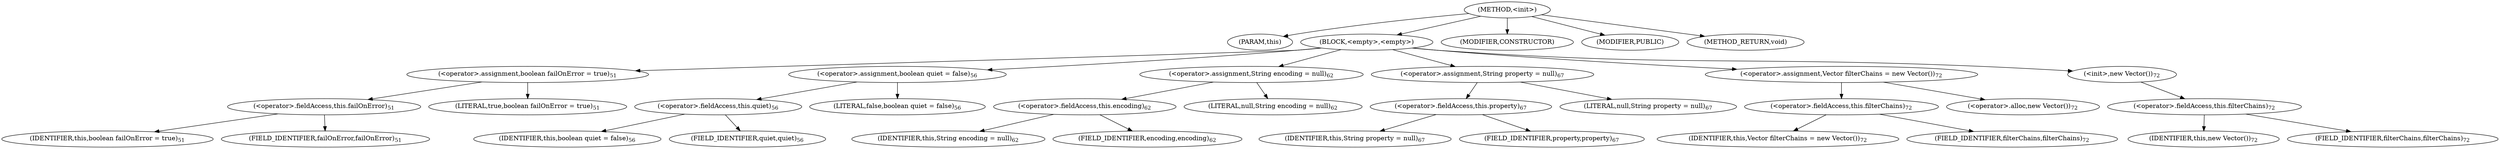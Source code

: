 digraph "&lt;init&gt;" {  
"481" [label = <(METHOD,&lt;init&gt;)> ]
"482" [label = <(PARAM,this)> ]
"483" [label = <(BLOCK,&lt;empty&gt;,&lt;empty&gt;)> ]
"484" [label = <(&lt;operator&gt;.assignment,boolean failOnError = true)<SUB>51</SUB>> ]
"485" [label = <(&lt;operator&gt;.fieldAccess,this.failOnError)<SUB>51</SUB>> ]
"486" [label = <(IDENTIFIER,this,boolean failOnError = true)<SUB>51</SUB>> ]
"487" [label = <(FIELD_IDENTIFIER,failOnError,failOnError)<SUB>51</SUB>> ]
"488" [label = <(LITERAL,true,boolean failOnError = true)<SUB>51</SUB>> ]
"489" [label = <(&lt;operator&gt;.assignment,boolean quiet = false)<SUB>56</SUB>> ]
"490" [label = <(&lt;operator&gt;.fieldAccess,this.quiet)<SUB>56</SUB>> ]
"491" [label = <(IDENTIFIER,this,boolean quiet = false)<SUB>56</SUB>> ]
"492" [label = <(FIELD_IDENTIFIER,quiet,quiet)<SUB>56</SUB>> ]
"493" [label = <(LITERAL,false,boolean quiet = false)<SUB>56</SUB>> ]
"494" [label = <(&lt;operator&gt;.assignment,String encoding = null)<SUB>62</SUB>> ]
"495" [label = <(&lt;operator&gt;.fieldAccess,this.encoding)<SUB>62</SUB>> ]
"496" [label = <(IDENTIFIER,this,String encoding = null)<SUB>62</SUB>> ]
"497" [label = <(FIELD_IDENTIFIER,encoding,encoding)<SUB>62</SUB>> ]
"498" [label = <(LITERAL,null,String encoding = null)<SUB>62</SUB>> ]
"499" [label = <(&lt;operator&gt;.assignment,String property = null)<SUB>67</SUB>> ]
"500" [label = <(&lt;operator&gt;.fieldAccess,this.property)<SUB>67</SUB>> ]
"501" [label = <(IDENTIFIER,this,String property = null)<SUB>67</SUB>> ]
"502" [label = <(FIELD_IDENTIFIER,property,property)<SUB>67</SUB>> ]
"503" [label = <(LITERAL,null,String property = null)<SUB>67</SUB>> ]
"504" [label = <(&lt;operator&gt;.assignment,Vector filterChains = new Vector())<SUB>72</SUB>> ]
"505" [label = <(&lt;operator&gt;.fieldAccess,this.filterChains)<SUB>72</SUB>> ]
"506" [label = <(IDENTIFIER,this,Vector filterChains = new Vector())<SUB>72</SUB>> ]
"507" [label = <(FIELD_IDENTIFIER,filterChains,filterChains)<SUB>72</SUB>> ]
"508" [label = <(&lt;operator&gt;.alloc,new Vector())<SUB>72</SUB>> ]
"509" [label = <(&lt;init&gt;,new Vector())<SUB>72</SUB>> ]
"510" [label = <(&lt;operator&gt;.fieldAccess,this.filterChains)<SUB>72</SUB>> ]
"511" [label = <(IDENTIFIER,this,new Vector())<SUB>72</SUB>> ]
"512" [label = <(FIELD_IDENTIFIER,filterChains,filterChains)<SUB>72</SUB>> ]
"513" [label = <(MODIFIER,CONSTRUCTOR)> ]
"514" [label = <(MODIFIER,PUBLIC)> ]
"515" [label = <(METHOD_RETURN,void)> ]
  "481" -> "482" 
  "481" -> "483" 
  "481" -> "513" 
  "481" -> "514" 
  "481" -> "515" 
  "483" -> "484" 
  "483" -> "489" 
  "483" -> "494" 
  "483" -> "499" 
  "483" -> "504" 
  "483" -> "509" 
  "484" -> "485" 
  "484" -> "488" 
  "485" -> "486" 
  "485" -> "487" 
  "489" -> "490" 
  "489" -> "493" 
  "490" -> "491" 
  "490" -> "492" 
  "494" -> "495" 
  "494" -> "498" 
  "495" -> "496" 
  "495" -> "497" 
  "499" -> "500" 
  "499" -> "503" 
  "500" -> "501" 
  "500" -> "502" 
  "504" -> "505" 
  "504" -> "508" 
  "505" -> "506" 
  "505" -> "507" 
  "509" -> "510" 
  "510" -> "511" 
  "510" -> "512" 
}
